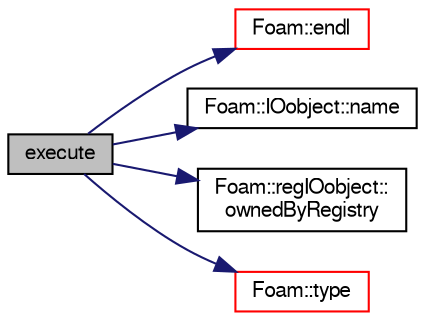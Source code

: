 digraph "execute"
{
  bgcolor="transparent";
  edge [fontname="FreeSans",fontsize="10",labelfontname="FreeSans",labelfontsize="10"];
  node [fontname="FreeSans",fontsize="10",shape=record];
  rankdir="LR";
  Node625 [label="execute",height=0.2,width=0.4,color="black", fillcolor="grey75", style="filled", fontcolor="black"];
  Node625 -> Node626 [color="midnightblue",fontsize="10",style="solid",fontname="FreeSans"];
  Node626 [label="Foam::endl",height=0.2,width=0.4,color="red",URL="$a21124.html#a2db8fe02a0d3909e9351bb4275b23ce4",tooltip="Add newline and flush stream. "];
  Node625 -> Node628 [color="midnightblue",fontsize="10",style="solid",fontname="FreeSans"];
  Node628 [label="Foam::IOobject::name",height=0.2,width=0.4,color="black",URL="$a26142.html#acc80e00a8ac919288fb55bd14cc88bf6",tooltip="Return name. "];
  Node625 -> Node629 [color="midnightblue",fontsize="10",style="solid",fontname="FreeSans"];
  Node629 [label="Foam::regIOobject::\lownedByRegistry",height=0.2,width=0.4,color="black",URL="$a26334.html#a19745faee331d71caeb4ff13470b8203",tooltip="Is this object owned by the registry? "];
  Node625 -> Node630 [color="midnightblue",fontsize="10",style="solid",fontname="FreeSans"];
  Node630 [label="Foam::type",height=0.2,width=0.4,color="red",URL="$a21124.html#aec48583af672626378f501eb9fc32cd1",tooltip="Return the file type: DIRECTORY or FILE. "];
}
